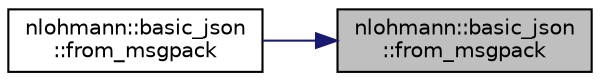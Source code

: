 digraph "nlohmann::basic_json::from_msgpack"
{
 // LATEX_PDF_SIZE
  edge [fontname="Helvetica",fontsize="10",labelfontname="Helvetica",labelfontsize="10"];
  node [fontname="Helvetica",fontsize="10",shape=record];
  rankdir="RL";
  Node1 [label="nlohmann::basic_json\l::from_msgpack",height=0.2,width=0.4,color="black", fillcolor="grey75", style="filled", fontcolor="black",tooltip="create a JSON value from an input in MessagePack format"];
  Node1 -> Node2 [dir="back",color="midnightblue",fontsize="10",style="solid",fontname="Helvetica"];
  Node2 [label="nlohmann::basic_json\l::from_msgpack",height=0.2,width=0.4,color="black", fillcolor="white", style="filled",URL="$classnlohmann_1_1basic__json.html#a293d6186055b8c5ac1427a6ad67cb921",tooltip=" "];
}
